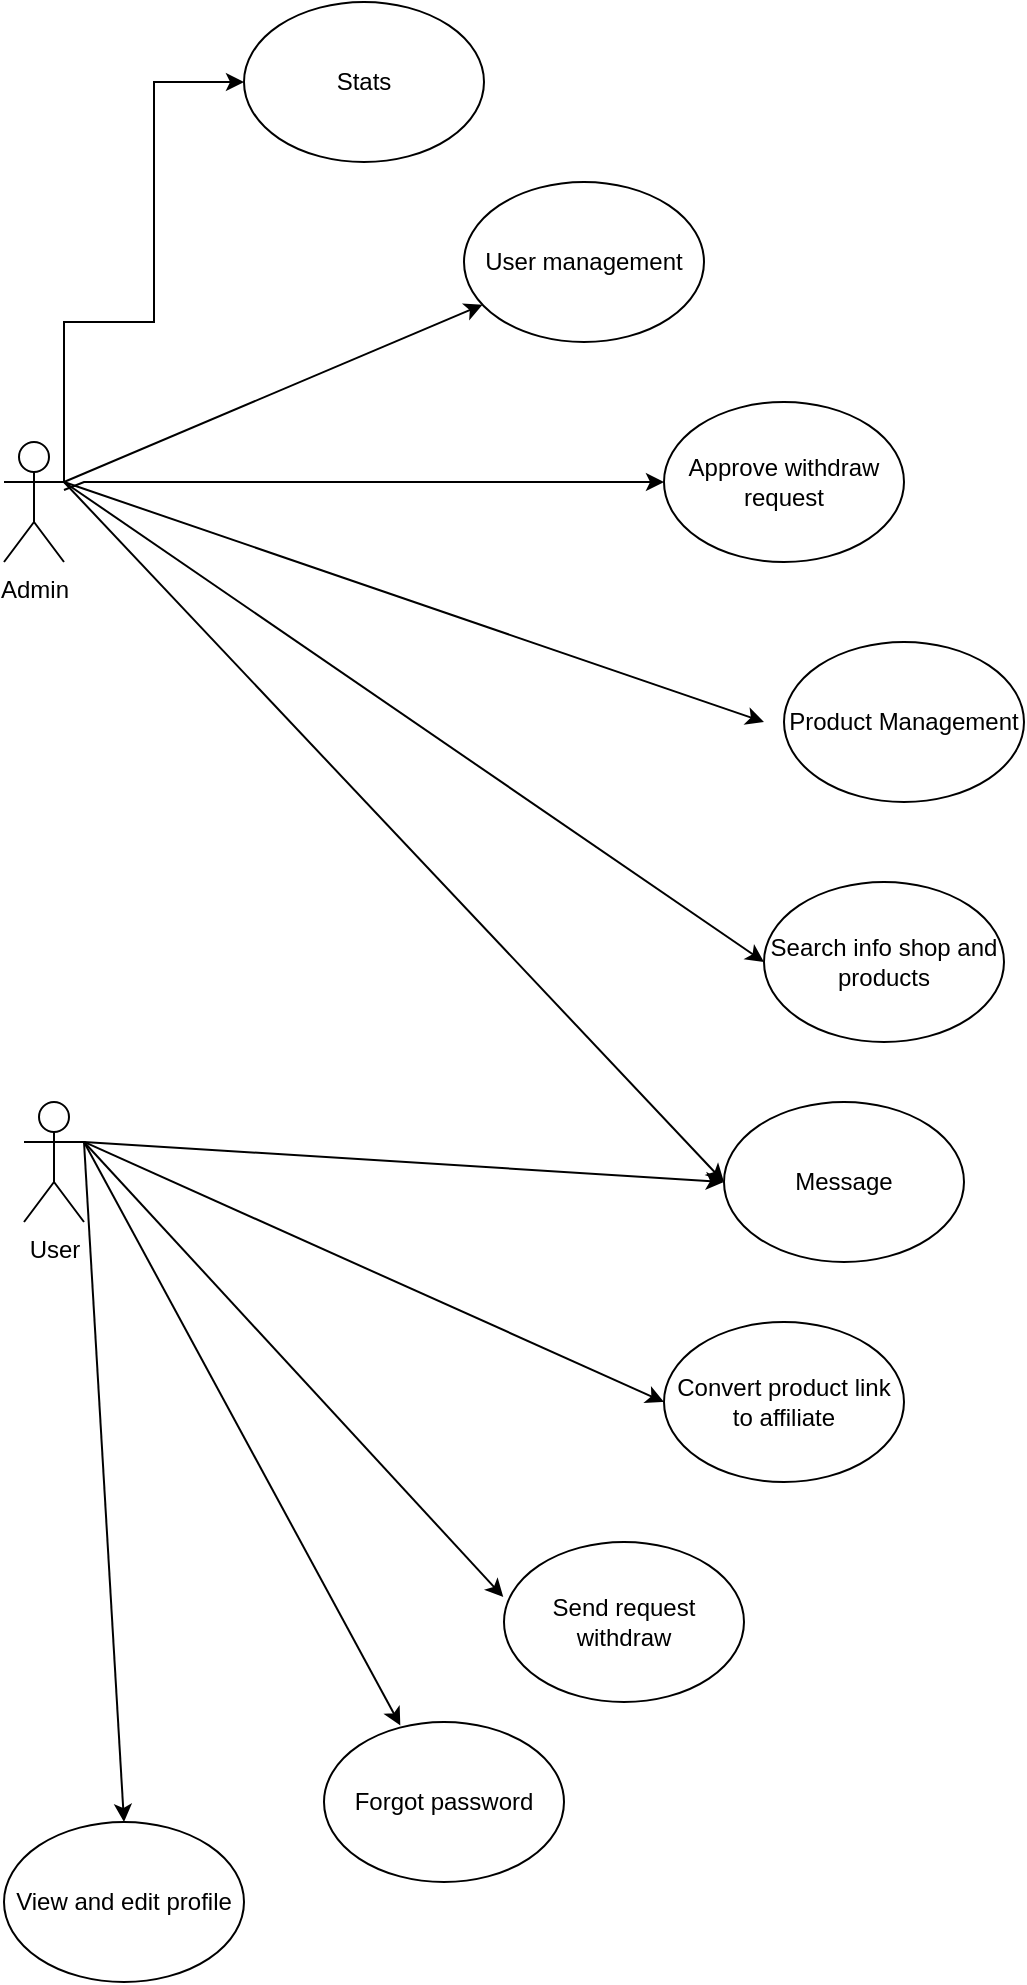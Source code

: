 <mxfile version="25.0.3">
  <diagram name="Page-1" id="ppPyAXOfkpfWcB4G4wPp">
    <mxGraphModel dx="1644" dy="2173" grid="1" gridSize="10" guides="1" tooltips="1" connect="1" arrows="1" fold="1" page="1" pageScale="1" pageWidth="850" pageHeight="1100" math="0" shadow="0">
      <root>
        <mxCell id="0" />
        <mxCell id="1" parent="0" />
        <mxCell id="JH2x-BQg7wVUJ2I642Hd-27" style="edgeStyle=orthogonalEdgeStyle;rounded=0;orthogonalLoop=1;jettySize=auto;html=1;exitX=1;exitY=0.333;exitDx=0;exitDy=0;exitPerimeter=0;entryX=0;entryY=0.5;entryDx=0;entryDy=0;" edge="1" parent="1" source="JH2x-BQg7wVUJ2I642Hd-14" target="JH2x-BQg7wVUJ2I642Hd-17">
          <mxGeometry relative="1" as="geometry">
            <Array as="points">
              <mxPoint x="160" y="150" />
              <mxPoint x="205" y="150" />
              <mxPoint x="205" y="30" />
            </Array>
          </mxGeometry>
        </mxCell>
        <mxCell id="JH2x-BQg7wVUJ2I642Hd-14" value="Admin" style="shape=umlActor;verticalLabelPosition=bottom;verticalAlign=top;html=1;outlineConnect=0;" vertex="1" parent="1">
          <mxGeometry x="130" y="210" width="30" height="60" as="geometry" />
        </mxCell>
        <mxCell id="JH2x-BQg7wVUJ2I642Hd-15" value="User management" style="ellipse;whiteSpace=wrap;html=1;" vertex="1" parent="1">
          <mxGeometry x="360" y="80" width="120" height="80" as="geometry" />
        </mxCell>
        <mxCell id="JH2x-BQg7wVUJ2I642Hd-16" value="Approve withdraw request" style="ellipse;whiteSpace=wrap;html=1;" vertex="1" parent="1">
          <mxGeometry x="460" y="190" width="120" height="80" as="geometry" />
        </mxCell>
        <mxCell id="JH2x-BQg7wVUJ2I642Hd-17" value="Stats" style="ellipse;whiteSpace=wrap;html=1;" vertex="1" parent="1">
          <mxGeometry x="250" y="-10" width="120" height="80" as="geometry" />
        </mxCell>
        <mxCell id="JH2x-BQg7wVUJ2I642Hd-18" value="Product Management" style="ellipse;whiteSpace=wrap;html=1;" vertex="1" parent="1">
          <mxGeometry x="520" y="310" width="120" height="80" as="geometry" />
        </mxCell>
        <mxCell id="JH2x-BQg7wVUJ2I642Hd-19" value="Search info shop and products" style="ellipse;whiteSpace=wrap;html=1;" vertex="1" parent="1">
          <mxGeometry x="510" y="430" width="120" height="80" as="geometry" />
        </mxCell>
        <mxCell id="JH2x-BQg7wVUJ2I642Hd-20" value="Convert product link to affiliate" style="ellipse;whiteSpace=wrap;html=1;" vertex="1" parent="1">
          <mxGeometry x="460" y="650" width="120" height="80" as="geometry" />
        </mxCell>
        <mxCell id="JH2x-BQg7wVUJ2I642Hd-21" value="Message" style="ellipse;whiteSpace=wrap;html=1;" vertex="1" parent="1">
          <mxGeometry x="490" y="540" width="120" height="80" as="geometry" />
        </mxCell>
        <mxCell id="JH2x-BQg7wVUJ2I642Hd-22" value="Send request withdraw" style="ellipse;whiteSpace=wrap;html=1;" vertex="1" parent="1">
          <mxGeometry x="380" y="760" width="120" height="80" as="geometry" />
        </mxCell>
        <mxCell id="JH2x-BQg7wVUJ2I642Hd-23" value="Forgot password" style="ellipse;whiteSpace=wrap;html=1;" vertex="1" parent="1">
          <mxGeometry x="290" y="850" width="120" height="80" as="geometry" />
        </mxCell>
        <mxCell id="JH2x-BQg7wVUJ2I642Hd-24" value="User" style="shape=umlActor;verticalLabelPosition=bottom;verticalAlign=top;html=1;outlineConnect=0;" vertex="1" parent="1">
          <mxGeometry x="140" y="540" width="30" height="60" as="geometry" />
        </mxCell>
        <mxCell id="JH2x-BQg7wVUJ2I642Hd-25" value="View and edit profile" style="ellipse;whiteSpace=wrap;html=1;" vertex="1" parent="1">
          <mxGeometry x="130" y="900" width="120" height="80" as="geometry" />
        </mxCell>
        <mxCell id="JH2x-BQg7wVUJ2I642Hd-26" value="" style="endArrow=classic;html=1;rounded=0;exitX=1;exitY=0.333;exitDx=0;exitDy=0;exitPerimeter=0;" edge="1" parent="1" source="JH2x-BQg7wVUJ2I642Hd-14" target="JH2x-BQg7wVUJ2I642Hd-15">
          <mxGeometry width="50" height="50" relative="1" as="geometry">
            <mxPoint x="270" y="490" as="sourcePoint" />
            <mxPoint x="320" y="440" as="targetPoint" />
          </mxGeometry>
        </mxCell>
        <mxCell id="JH2x-BQg7wVUJ2I642Hd-28" value="" style="endArrow=classic;html=1;rounded=0;entryX=0;entryY=0.5;entryDx=0;entryDy=0;" edge="1" parent="1" source="JH2x-BQg7wVUJ2I642Hd-14" target="JH2x-BQg7wVUJ2I642Hd-16">
          <mxGeometry width="50" height="50" relative="1" as="geometry">
            <mxPoint x="170" y="240" as="sourcePoint" />
            <mxPoint x="330" y="450" as="targetPoint" />
            <Array as="points">
              <mxPoint x="170" y="230" />
            </Array>
          </mxGeometry>
        </mxCell>
        <mxCell id="JH2x-BQg7wVUJ2I642Hd-30" value="" style="endArrow=classic;html=1;rounded=0;exitX=1;exitY=0.333;exitDx=0;exitDy=0;exitPerimeter=0;" edge="1" parent="1" source="JH2x-BQg7wVUJ2I642Hd-14">
          <mxGeometry width="50" height="50" relative="1" as="geometry">
            <mxPoint x="180" y="250" as="sourcePoint" />
            <mxPoint x="510" y="350" as="targetPoint" />
          </mxGeometry>
        </mxCell>
        <mxCell id="JH2x-BQg7wVUJ2I642Hd-31" value="" style="endArrow=classic;html=1;rounded=0;exitX=1;exitY=0.333;exitDx=0;exitDy=0;exitPerimeter=0;entryX=0;entryY=0.5;entryDx=0;entryDy=0;" edge="1" parent="1" source="JH2x-BQg7wVUJ2I642Hd-14" target="JH2x-BQg7wVUJ2I642Hd-19">
          <mxGeometry width="50" height="50" relative="1" as="geometry">
            <mxPoint x="190" y="260" as="sourcePoint" />
            <mxPoint x="350" y="470" as="targetPoint" />
          </mxGeometry>
        </mxCell>
        <mxCell id="JH2x-BQg7wVUJ2I642Hd-32" value="" style="endArrow=classic;html=1;rounded=0;entryX=0;entryY=0.5;entryDx=0;entryDy=0;" edge="1" parent="1" target="JH2x-BQg7wVUJ2I642Hd-21">
          <mxGeometry width="50" height="50" relative="1" as="geometry">
            <mxPoint x="160" y="230" as="sourcePoint" />
            <mxPoint x="360" y="480" as="targetPoint" />
          </mxGeometry>
        </mxCell>
        <mxCell id="JH2x-BQg7wVUJ2I642Hd-33" value="" style="endArrow=classic;html=1;rounded=0;exitX=1;exitY=0.333;exitDx=0;exitDy=0;exitPerimeter=0;" edge="1" parent="1" source="JH2x-BQg7wVUJ2I642Hd-24">
          <mxGeometry width="50" height="50" relative="1" as="geometry">
            <mxPoint x="210" y="280" as="sourcePoint" />
            <mxPoint x="490" y="580" as="targetPoint" />
          </mxGeometry>
        </mxCell>
        <mxCell id="JH2x-BQg7wVUJ2I642Hd-34" value="" style="endArrow=classic;html=1;rounded=0;exitX=1;exitY=0.333;exitDx=0;exitDy=0;exitPerimeter=0;entryX=0;entryY=0.5;entryDx=0;entryDy=0;" edge="1" parent="1" source="JH2x-BQg7wVUJ2I642Hd-24" target="JH2x-BQg7wVUJ2I642Hd-20">
          <mxGeometry width="50" height="50" relative="1" as="geometry">
            <mxPoint x="220" y="290" as="sourcePoint" />
            <mxPoint x="380" y="500" as="targetPoint" />
          </mxGeometry>
        </mxCell>
        <mxCell id="JH2x-BQg7wVUJ2I642Hd-35" value="" style="endArrow=classic;html=1;rounded=0;exitX=1;exitY=0.333;exitDx=0;exitDy=0;exitPerimeter=0;entryX=-0.003;entryY=0.344;entryDx=0;entryDy=0;entryPerimeter=0;" edge="1" parent="1" target="JH2x-BQg7wVUJ2I642Hd-22">
          <mxGeometry width="50" height="50" relative="1" as="geometry">
            <mxPoint x="170" y="560" as="sourcePoint" />
            <mxPoint x="330" y="770" as="targetPoint" />
          </mxGeometry>
        </mxCell>
        <mxCell id="JH2x-BQg7wVUJ2I642Hd-36" value="" style="endArrow=classic;html=1;rounded=0;entryX=0.5;entryY=0;entryDx=0;entryDy=0;exitX=1;exitY=0.333;exitDx=0;exitDy=0;exitPerimeter=0;" edge="1" parent="1" source="JH2x-BQg7wVUJ2I642Hd-24" target="JH2x-BQg7wVUJ2I642Hd-25">
          <mxGeometry width="50" height="50" relative="1" as="geometry">
            <mxPoint x="180" y="570" as="sourcePoint" />
            <mxPoint x="240" y="880" as="targetPoint" />
          </mxGeometry>
        </mxCell>
        <mxCell id="JH2x-BQg7wVUJ2I642Hd-37" value="" style="endArrow=classic;html=1;rounded=0;exitX=1;exitY=0.333;exitDx=0;exitDy=0;exitPerimeter=0;entryX=0.318;entryY=0.022;entryDx=0;entryDy=0;entryPerimeter=0;" edge="1" parent="1" target="JH2x-BQg7wVUJ2I642Hd-23">
          <mxGeometry width="50" height="50" relative="1" as="geometry">
            <mxPoint x="170" y="560" as="sourcePoint" />
            <mxPoint x="330" y="770" as="targetPoint" />
          </mxGeometry>
        </mxCell>
      </root>
    </mxGraphModel>
  </diagram>
</mxfile>
